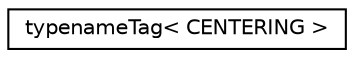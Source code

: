 digraph "Graphical Class Hierarchy"
{
  edge [fontname="Helvetica",fontsize="10",labelfontname="Helvetica",labelfontsize="10"];
  node [fontname="Helvetica",fontsize="10",shape=record];
  rankdir="LR";
  Node0 [label="typenameTag\< CENTERING \>",height=0.2,width=0.4,color="black", fillcolor="white", style="filled",URL="$structtypenameTag.html"];
}
